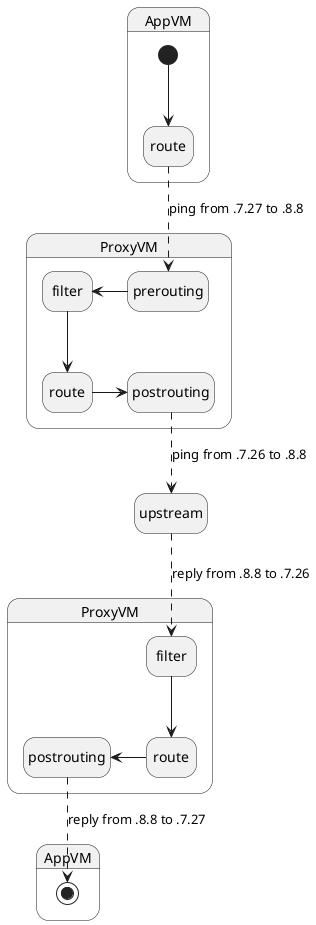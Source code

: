 @startuml

`
@startuml
hide empty description


state "AppVM" as app1 {
state "route" as route

[*] --> route
}

state "ProxyVM" as proxy1 {
state "route" as route2

route -down[dashed]-> prerouting : ping from .7.27 to .8.8
prerouting -left-> filter
filter -down-> route2
route2 -right-> postrouting
}

postrouting -down[dashed]-> upstream : ping from .7.26 to .8.8

state "ProxyVM" as proxy2 {
state "route" as route3
state "filter" as filter2
state "postrouting" as postrouting2

upstream -down[dashed]-> filter2 : reply from .8.8 to .7.26
filter2 -down-> route3
route3 -left-> postrouting2
}

state "AppVM" as app2 {
postrouting2 -down[dashed]-> [*] : reply from .8.8 to .7.27
}

@enduml
`

@enduml